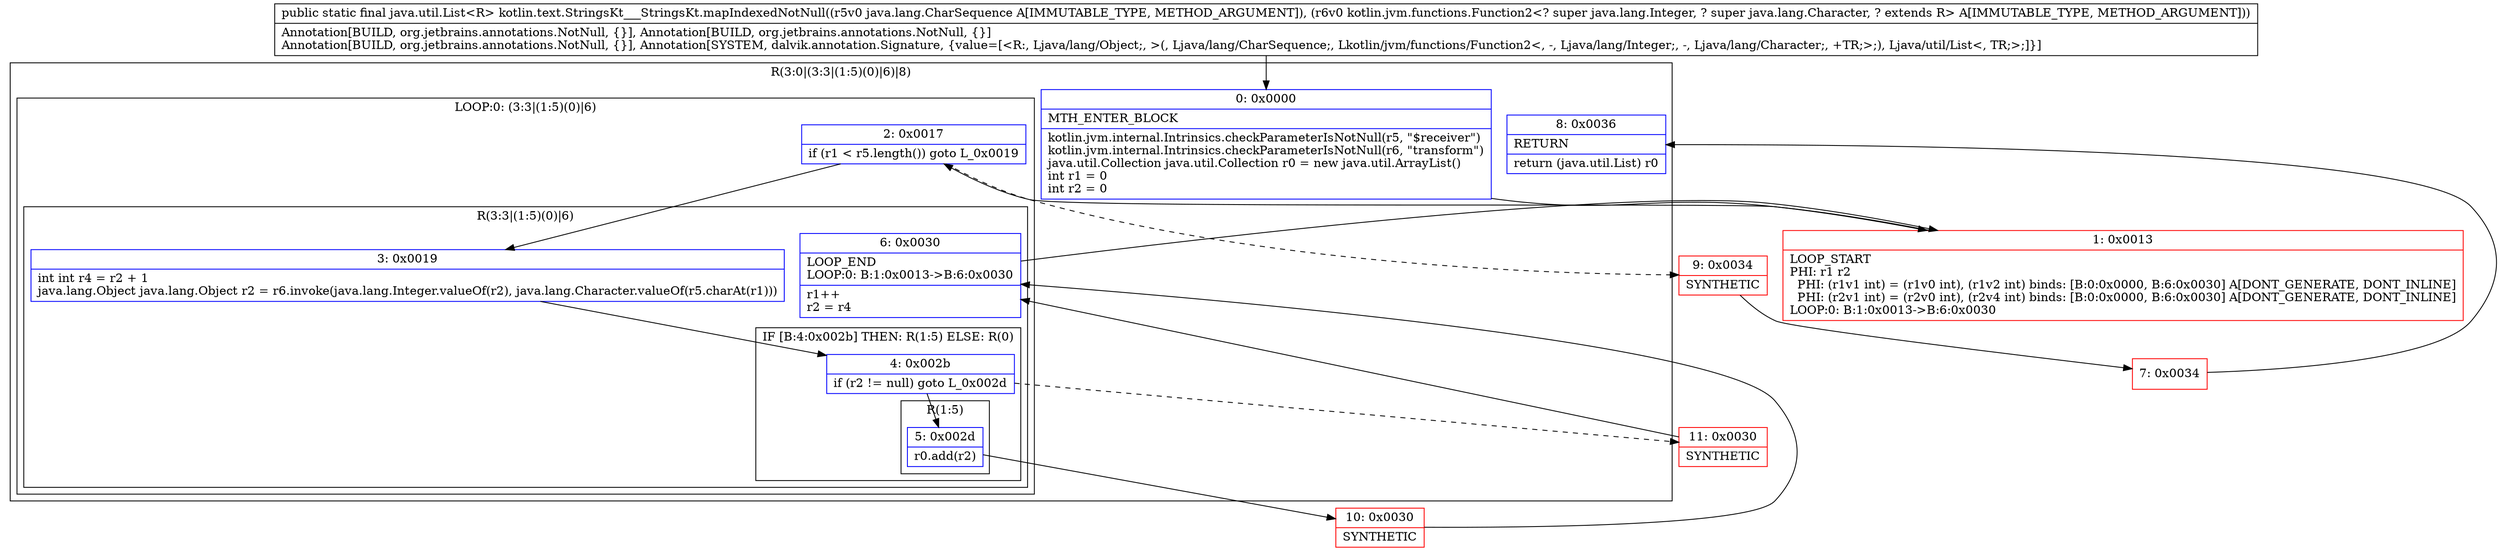 digraph "CFG forkotlin.text.StringsKt___StringsKt.mapIndexedNotNull(Ljava\/lang\/CharSequence;Lkotlin\/jvm\/functions\/Function2;)Ljava\/util\/List;" {
subgraph cluster_Region_1253705976 {
label = "R(3:0|(3:3|(1:5)(0)|6)|8)";
node [shape=record,color=blue];
Node_0 [shape=record,label="{0\:\ 0x0000|MTH_ENTER_BLOCK\l|kotlin.jvm.internal.Intrinsics.checkParameterIsNotNull(r5, \"$receiver\")\lkotlin.jvm.internal.Intrinsics.checkParameterIsNotNull(r6, \"transform\")\ljava.util.Collection java.util.Collection r0 = new java.util.ArrayList()\lint r1 = 0\lint r2 = 0\l}"];
subgraph cluster_LoopRegion_429898055 {
label = "LOOP:0: (3:3|(1:5)(0)|6)";
node [shape=record,color=blue];
Node_2 [shape=record,label="{2\:\ 0x0017|if (r1 \< r5.length()) goto L_0x0019\l}"];
subgraph cluster_Region_103356419 {
label = "R(3:3|(1:5)(0)|6)";
node [shape=record,color=blue];
Node_3 [shape=record,label="{3\:\ 0x0019|int int r4 = r2 + 1\ljava.lang.Object java.lang.Object r2 = r6.invoke(java.lang.Integer.valueOf(r2), java.lang.Character.valueOf(r5.charAt(r1)))\l}"];
subgraph cluster_IfRegion_58236740 {
label = "IF [B:4:0x002b] THEN: R(1:5) ELSE: R(0)";
node [shape=record,color=blue];
Node_4 [shape=record,label="{4\:\ 0x002b|if (r2 != null) goto L_0x002d\l}"];
subgraph cluster_Region_1198078793 {
label = "R(1:5)";
node [shape=record,color=blue];
Node_5 [shape=record,label="{5\:\ 0x002d|r0.add(r2)\l}"];
}
subgraph cluster_Region_1727132924 {
label = "R(0)";
node [shape=record,color=blue];
}
}
Node_6 [shape=record,label="{6\:\ 0x0030|LOOP_END\lLOOP:0: B:1:0x0013\-\>B:6:0x0030\l|r1++\lr2 = r4\l}"];
}
}
Node_8 [shape=record,label="{8\:\ 0x0036|RETURN\l|return (java.util.List) r0\l}"];
}
Node_1 [shape=record,color=red,label="{1\:\ 0x0013|LOOP_START\lPHI: r1 r2 \l  PHI: (r1v1 int) = (r1v0 int), (r1v2 int) binds: [B:0:0x0000, B:6:0x0030] A[DONT_GENERATE, DONT_INLINE]\l  PHI: (r2v1 int) = (r2v0 int), (r2v4 int) binds: [B:0:0x0000, B:6:0x0030] A[DONT_GENERATE, DONT_INLINE]\lLOOP:0: B:1:0x0013\-\>B:6:0x0030\l}"];
Node_7 [shape=record,color=red,label="{7\:\ 0x0034}"];
Node_9 [shape=record,color=red,label="{9\:\ 0x0034|SYNTHETIC\l}"];
Node_10 [shape=record,color=red,label="{10\:\ 0x0030|SYNTHETIC\l}"];
Node_11 [shape=record,color=red,label="{11\:\ 0x0030|SYNTHETIC\l}"];
MethodNode[shape=record,label="{public static final java.util.List\<R\> kotlin.text.StringsKt___StringsKt.mapIndexedNotNull((r5v0 java.lang.CharSequence A[IMMUTABLE_TYPE, METHOD_ARGUMENT]), (r6v0 kotlin.jvm.functions.Function2\<? super java.lang.Integer, ? super java.lang.Character, ? extends R\> A[IMMUTABLE_TYPE, METHOD_ARGUMENT]))  | Annotation[BUILD, org.jetbrains.annotations.NotNull, \{\}], Annotation[BUILD, org.jetbrains.annotations.NotNull, \{\}]\lAnnotation[BUILD, org.jetbrains.annotations.NotNull, \{\}], Annotation[SYSTEM, dalvik.annotation.Signature, \{value=[\<R:, Ljava\/lang\/Object;, \>(, Ljava\/lang\/CharSequence;, Lkotlin\/jvm\/functions\/Function2\<, \-, Ljava\/lang\/Integer;, \-, Ljava\/lang\/Character;, +TR;\>;), Ljava\/util\/List\<, TR;\>;]\}]\l}"];
MethodNode -> Node_0;
Node_0 -> Node_1;
Node_2 -> Node_3;
Node_2 -> Node_9[style=dashed];
Node_3 -> Node_4;
Node_4 -> Node_5;
Node_4 -> Node_11[style=dashed];
Node_5 -> Node_10;
Node_6 -> Node_1;
Node_1 -> Node_2;
Node_7 -> Node_8;
Node_9 -> Node_7;
Node_10 -> Node_6;
Node_11 -> Node_6;
}


